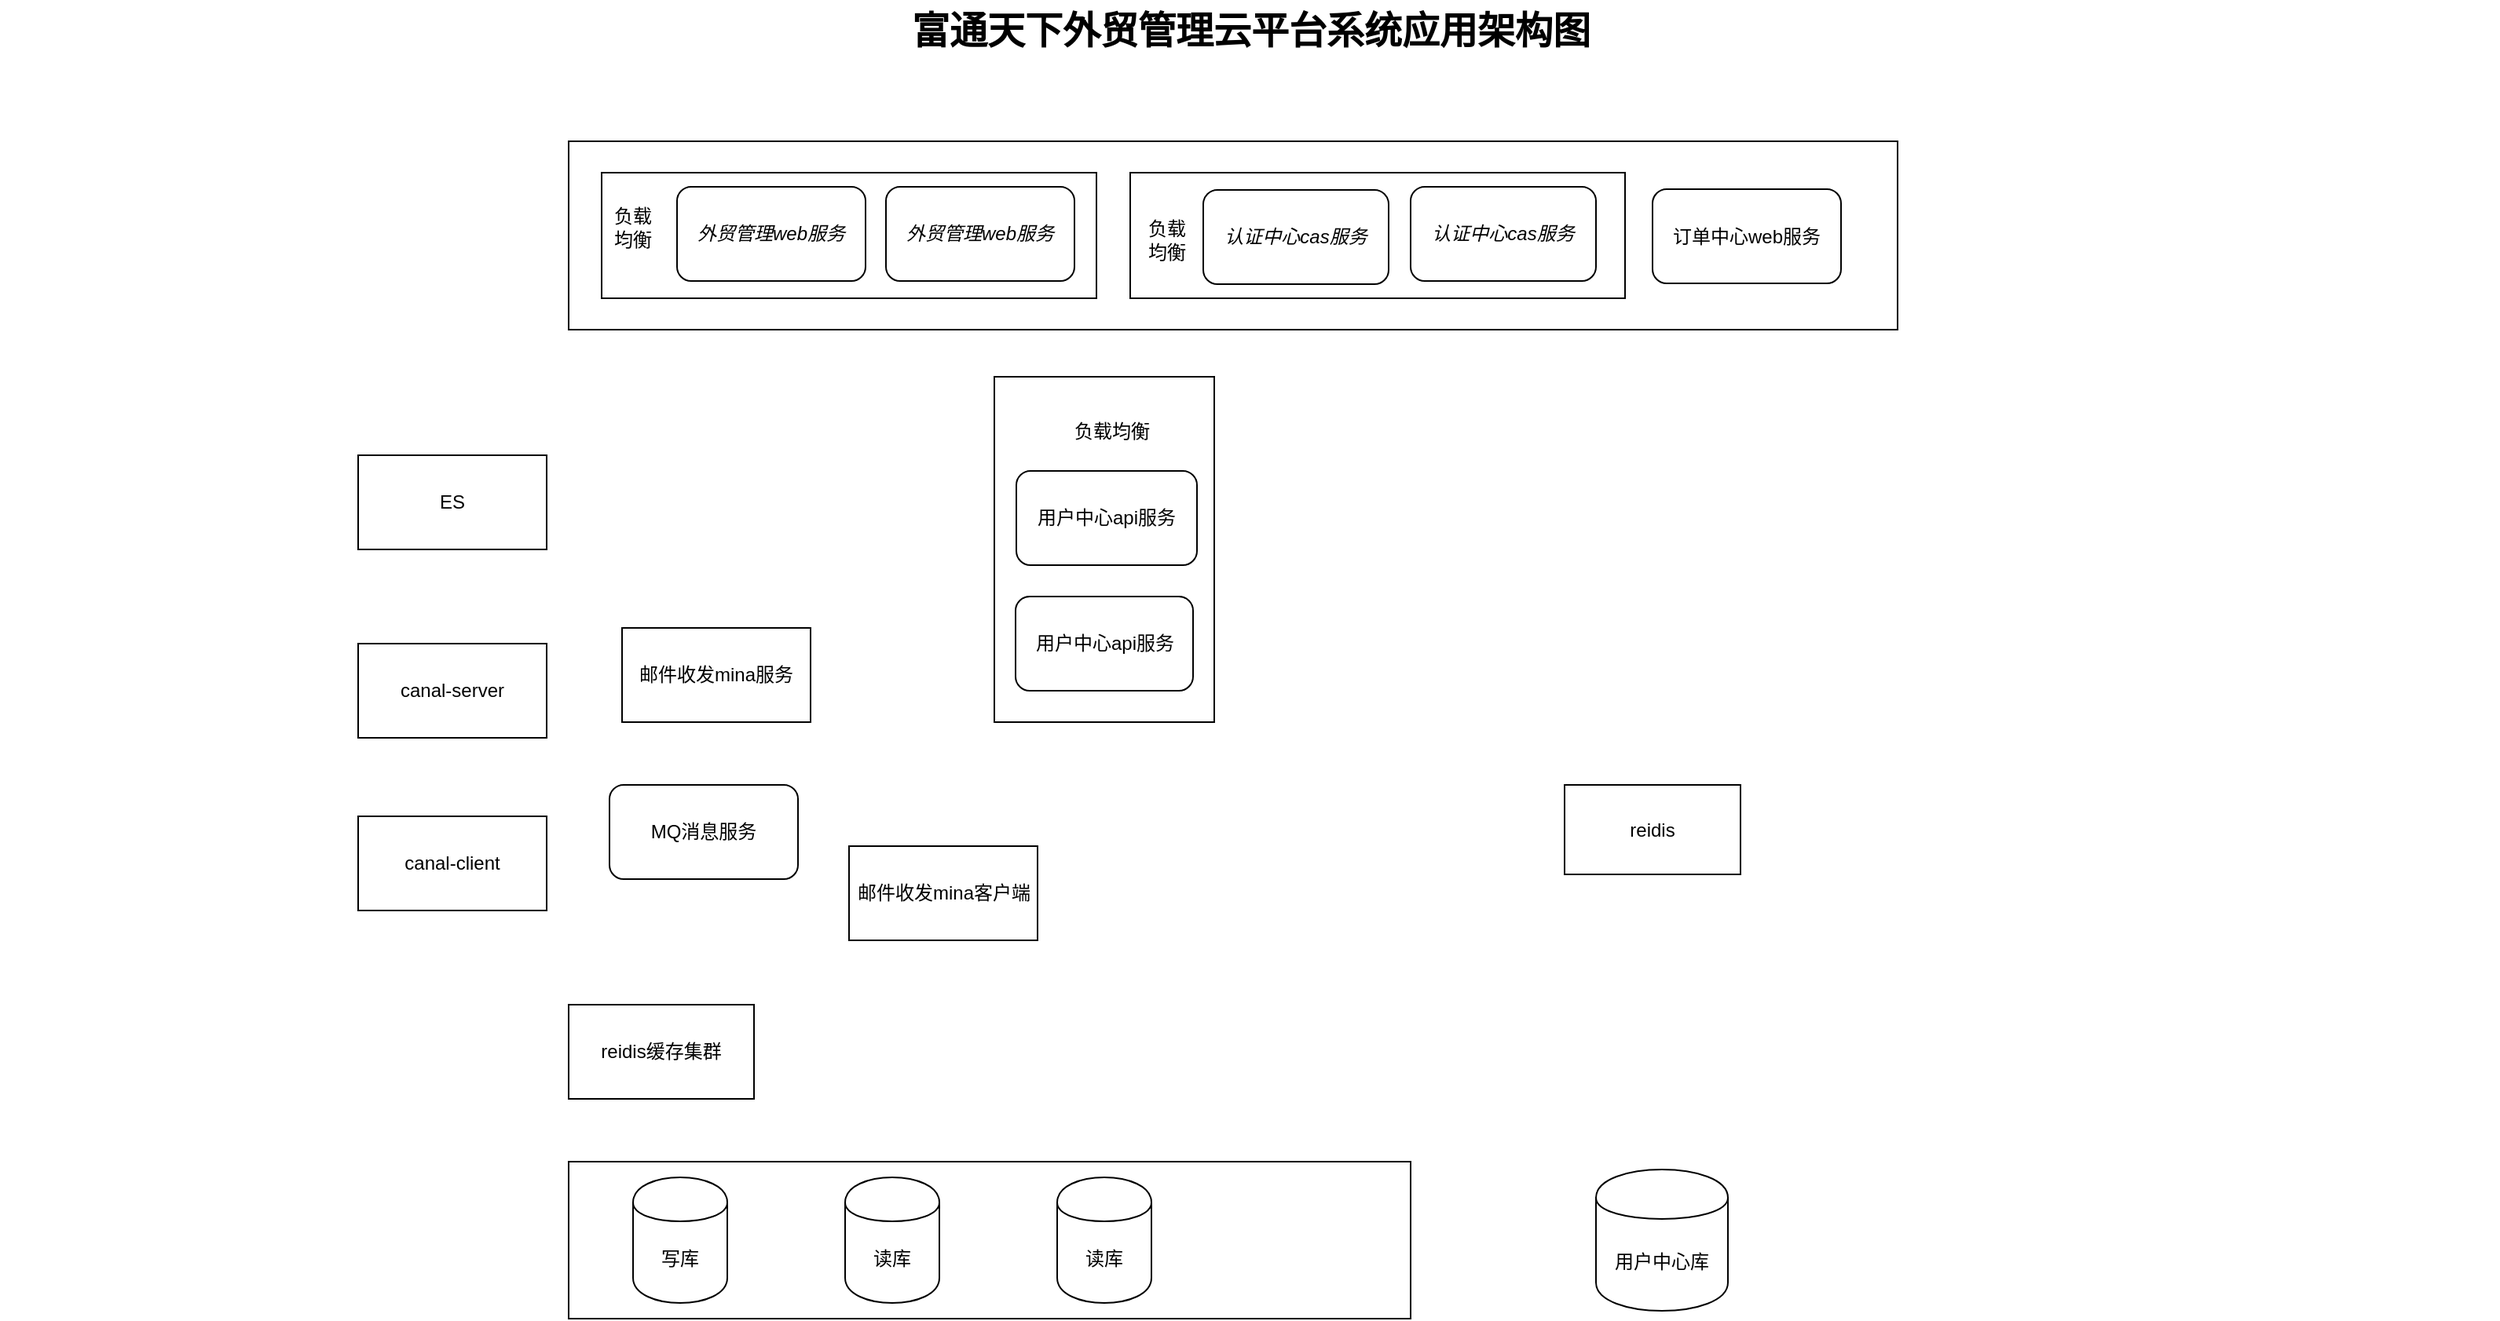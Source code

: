 <mxfile version="10.5.8" type="github"><diagram name="Page-1" id="74b105a0-9070-1c63-61bc-23e55f88626e"><mxGraphModel dx="3387.5" dy="764" grid="1" gridSize="10" guides="1" tooltips="1" connect="1" arrows="1" fold="1" page="1" pageScale="1.5" pageWidth="1169" pageHeight="826" background="none" math="0" shadow="0"><root><mxCell id="0" style=";html=1;"/><mxCell id="1" style=";html=1;" parent="0"/><mxCell id="10b056a9c633e61c-30" value="富通天下外贸管理云平台系统应用架构图" style="text;strokeColor=none;fillColor=none;html=1;fontSize=24;fontStyle=1;verticalAlign=middle;align=center;" parent="1" vertex="1"><mxGeometry x="-47.5" y="50" width="1590" height="40" as="geometry"/></mxCell><mxCell id="ObDqoix-dbpaILy5yjtX-40" value="" style="rounded=0;whiteSpace=wrap;html=1;" parent="1" vertex="1"><mxGeometry x="314" y="790" width="536" height="100" as="geometry"/></mxCell><mxCell id="ObDqoix-dbpaILy5yjtX-41" value="写库" style="shape=cylinder;whiteSpace=wrap;html=1;boundedLbl=1;backgroundOutline=1;" parent="1" vertex="1"><mxGeometry x="355" y="800" width="60" height="80" as="geometry"/></mxCell><mxCell id="ObDqoix-dbpaILy5yjtX-42" value="读库" style="shape=cylinder;whiteSpace=wrap;html=1;boundedLbl=1;backgroundOutline=1;" parent="1" vertex="1"><mxGeometry x="490" y="800" width="60" height="80" as="geometry"/></mxCell><mxCell id="ObDqoix-dbpaILy5yjtX-43" value="读库" style="shape=cylinder;whiteSpace=wrap;html=1;boundedLbl=1;backgroundOutline=1;" parent="1" vertex="1"><mxGeometry x="625" y="800" width="60" height="80" as="geometry"/></mxCell><mxCell id="ObDqoix-dbpaILy5yjtX-44" value="reidis缓存集群" style="rounded=0;whiteSpace=wrap;html=1;" parent="1" vertex="1"><mxGeometry x="314" y="690" width="118" height="60" as="geometry"/></mxCell><mxCell id="ObDqoix-dbpaILy5yjtX-45" value="用户中心库" style="shape=cylinder;whiteSpace=wrap;html=1;boundedLbl=1;backgroundOutline=1;" parent="1" vertex="1"><mxGeometry x="968" y="795" width="84" height="90" as="geometry"/></mxCell><mxCell id="ObDqoix-dbpaILy5yjtX-57" value="reidis" style="rounded=0;whiteSpace=wrap;html=1;" parent="1" vertex="1"><mxGeometry x="948" y="550" width="112" height="57" as="geometry"/></mxCell><mxCell id="ObDqoix-dbpaILy5yjtX-79" value="MQ消息服务" style="rounded=1;whiteSpace=wrap;html=1;" parent="1" vertex="1"><mxGeometry x="340" y="550" width="120" height="60" as="geometry"/></mxCell><mxCell id="AQXK66SDIHGiFqIdb8Pf-2" value="" style="rounded=0;whiteSpace=wrap;html=1;" vertex="1" parent="1"><mxGeometry x="314" y="140" width="846" height="120" as="geometry"/></mxCell><mxCell id="AQXK66SDIHGiFqIdb8Pf-8" value="" style="rounded=0;whiteSpace=wrap;html=1;" vertex="1" parent="1"><mxGeometry x="335" y="160" width="315" height="80" as="geometry"/></mxCell><mxCell id="AQXK66SDIHGiFqIdb8Pf-9" value="负载均衡" style="text;html=1;strokeColor=none;fillColor=none;align=center;verticalAlign=middle;whiteSpace=wrap;rounded=0;" vertex="1" parent="1"><mxGeometry x="340" y="157.5" width="30" height="75" as="geometry"/></mxCell><mxCell id="AQXK66SDIHGiFqIdb8Pf-10" value="外贸管理web服务" style="rounded=1;whiteSpace=wrap;html=1;fontStyle=2" vertex="1" parent="1"><mxGeometry x="383" y="169" width="120" height="60" as="geometry"/></mxCell><mxCell id="AQXK66SDIHGiFqIdb8Pf-11" value="外贸管理web服务" style="rounded=1;whiteSpace=wrap;html=1;fontStyle=2" vertex="1" parent="1"><mxGeometry x="516" y="169" width="120" height="60" as="geometry"/></mxCell><mxCell id="AQXK66SDIHGiFqIdb8Pf-13" value="" style="rounded=0;whiteSpace=wrap;html=1;" vertex="1" parent="1"><mxGeometry x="671.5" y="160" width="315" height="80" as="geometry"/></mxCell><mxCell id="AQXK66SDIHGiFqIdb8Pf-14" value="负载均衡" style="text;html=1;strokeColor=none;fillColor=none;align=center;verticalAlign=middle;whiteSpace=wrap;rounded=0;" vertex="1" parent="1"><mxGeometry x="680" y="165" width="30" height="75" as="geometry"/></mxCell><mxCell id="AQXK66SDIHGiFqIdb8Pf-15" value="认证中心cas服务" style="rounded=1;whiteSpace=wrap;html=1;fontStyle=2" vertex="1" parent="1"><mxGeometry x="718" y="171" width="118" height="60" as="geometry"/></mxCell><mxCell id="AQXK66SDIHGiFqIdb8Pf-16" value="认证中心cas服务" style="rounded=1;whiteSpace=wrap;html=1;fontStyle=2" vertex="1" parent="1"><mxGeometry x="850" y="169" width="118" height="60" as="geometry"/></mxCell><mxCell id="AQXK66SDIHGiFqIdb8Pf-17" value="订单中心web服务" style="rounded=1;whiteSpace=wrap;html=1;" vertex="1" parent="1"><mxGeometry x="1004" y="170.5" width="120" height="60" as="geometry"/></mxCell><mxCell id="AQXK66SDIHGiFqIdb8Pf-18" value="" style="rounded=0;whiteSpace=wrap;html=1;" vertex="1" parent="1"><mxGeometry x="585" y="290" width="140" height="220" as="geometry"/></mxCell><mxCell id="AQXK66SDIHGiFqIdb8Pf-19" value="canal-server" style="rounded=0;whiteSpace=wrap;html=1;" vertex="1" parent="1"><mxGeometry x="180" y="460" width="120" height="60" as="geometry"/></mxCell><mxCell id="AQXK66SDIHGiFqIdb8Pf-20" value="canal-client" style="rounded=0;whiteSpace=wrap;html=1;" vertex="1" parent="1"><mxGeometry x="180" y="570" width="120" height="60" as="geometry"/></mxCell><mxCell id="AQXK66SDIHGiFqIdb8Pf-22" value="邮件收发mina服务" style="rounded=0;whiteSpace=wrap;html=1;" vertex="1" parent="1"><mxGeometry x="348" y="450" width="120" height="60" as="geometry"/></mxCell><mxCell id="AQXK66SDIHGiFqIdb8Pf-23" value="邮件收发mina客户端" style="rounded=0;whiteSpace=wrap;html=1;" vertex="1" parent="1"><mxGeometry x="492.5" y="589" width="120" height="60" as="geometry"/></mxCell><mxCell id="AQXK66SDIHGiFqIdb8Pf-27" value="ES" style="rounded=0;whiteSpace=wrap;html=1;" vertex="1" parent="1"><mxGeometry x="180" y="340" width="120" height="60" as="geometry"/></mxCell><mxCell id="AQXK66SDIHGiFqIdb8Pf-37" value="用户中心api服务" style="rounded=1;whiteSpace=wrap;html=1;" vertex="1" parent="1"><mxGeometry x="599" y="350" width="115" height="60" as="geometry"/></mxCell><mxCell id="AQXK66SDIHGiFqIdb8Pf-38" value="用户中心api服务" style="rounded=1;whiteSpace=wrap;html=1;" vertex="1" parent="1"><mxGeometry x="598.5" y="430" width="113" height="60" as="geometry"/></mxCell><mxCell id="AQXK66SDIHGiFqIdb8Pf-39" value="负载均衡" style="text;html=1;strokeColor=none;fillColor=none;align=center;verticalAlign=middle;whiteSpace=wrap;rounded=0;" vertex="1" parent="1"><mxGeometry x="605" y="310" width="110" height="30" as="geometry"/></mxCell></root></mxGraphModel></diagram></mxfile>